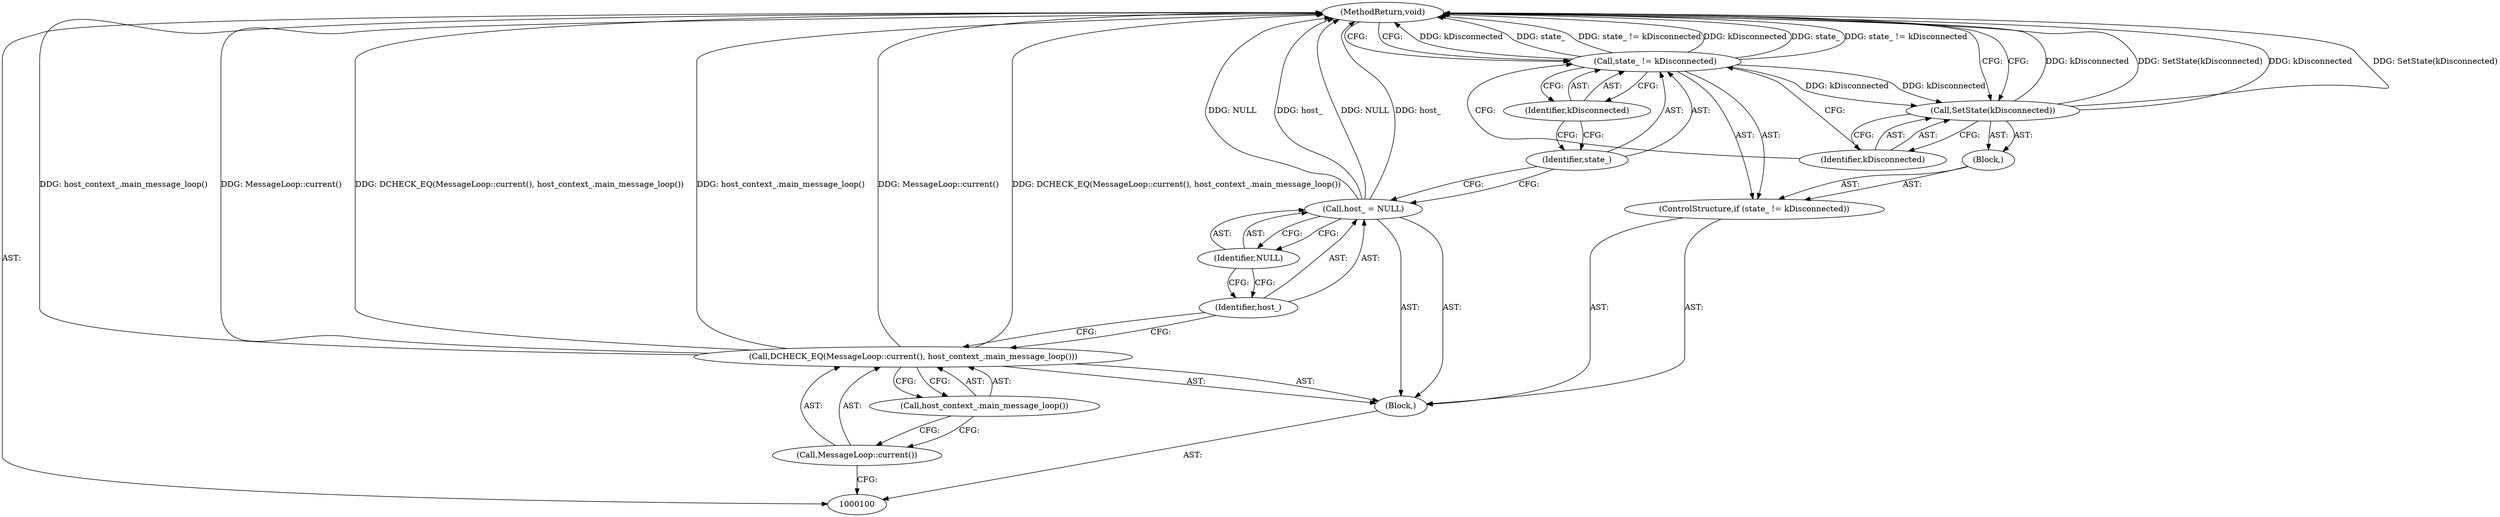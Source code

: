 digraph "1_Chrome_a46bcef82b29d30836a0f26226e3d4aca4fa9612_25" {
"1000115" [label="(MethodReturn,void)"];
"1000101" [label="(Block,)"];
"1000103" [label="(Call,MessageLoop::current())"];
"1000102" [label="(Call,DCHECK_EQ(MessageLoop::current(), host_context_.main_message_loop()))"];
"1000104" [label="(Call,host_context_.main_message_loop())"];
"1000107" [label="(Identifier,NULL)"];
"1000105" [label="(Call,host_ = NULL)"];
"1000106" [label="(Identifier,host_)"];
"1000111" [label="(Identifier,kDisconnected)"];
"1000108" [label="(ControlStructure,if (state_ != kDisconnected))"];
"1000112" [label="(Block,)"];
"1000109" [label="(Call,state_ != kDisconnected)"];
"1000110" [label="(Identifier,state_)"];
"1000114" [label="(Identifier,kDisconnected)"];
"1000113" [label="(Call,SetState(kDisconnected))"];
"1000115" -> "1000100"  [label="AST: "];
"1000115" -> "1000113"  [label="CFG: "];
"1000115" -> "1000109"  [label="CFG: "];
"1000105" -> "1000115"  [label="DDG: NULL"];
"1000105" -> "1000115"  [label="DDG: host_"];
"1000102" -> "1000115"  [label="DDG: host_context_.main_message_loop()"];
"1000102" -> "1000115"  [label="DDG: MessageLoop::current()"];
"1000102" -> "1000115"  [label="DDG: DCHECK_EQ(MessageLoop::current(), host_context_.main_message_loop())"];
"1000113" -> "1000115"  [label="DDG: kDisconnected"];
"1000113" -> "1000115"  [label="DDG: SetState(kDisconnected)"];
"1000109" -> "1000115"  [label="DDG: kDisconnected"];
"1000109" -> "1000115"  [label="DDG: state_"];
"1000109" -> "1000115"  [label="DDG: state_ != kDisconnected"];
"1000101" -> "1000100"  [label="AST: "];
"1000102" -> "1000101"  [label="AST: "];
"1000105" -> "1000101"  [label="AST: "];
"1000108" -> "1000101"  [label="AST: "];
"1000103" -> "1000102"  [label="AST: "];
"1000103" -> "1000100"  [label="CFG: "];
"1000104" -> "1000103"  [label="CFG: "];
"1000102" -> "1000101"  [label="AST: "];
"1000102" -> "1000104"  [label="CFG: "];
"1000103" -> "1000102"  [label="AST: "];
"1000104" -> "1000102"  [label="AST: "];
"1000106" -> "1000102"  [label="CFG: "];
"1000102" -> "1000115"  [label="DDG: host_context_.main_message_loop()"];
"1000102" -> "1000115"  [label="DDG: MessageLoop::current()"];
"1000102" -> "1000115"  [label="DDG: DCHECK_EQ(MessageLoop::current(), host_context_.main_message_loop())"];
"1000104" -> "1000102"  [label="AST: "];
"1000104" -> "1000103"  [label="CFG: "];
"1000102" -> "1000104"  [label="CFG: "];
"1000107" -> "1000105"  [label="AST: "];
"1000107" -> "1000106"  [label="CFG: "];
"1000105" -> "1000107"  [label="CFG: "];
"1000105" -> "1000101"  [label="AST: "];
"1000105" -> "1000107"  [label="CFG: "];
"1000106" -> "1000105"  [label="AST: "];
"1000107" -> "1000105"  [label="AST: "];
"1000110" -> "1000105"  [label="CFG: "];
"1000105" -> "1000115"  [label="DDG: NULL"];
"1000105" -> "1000115"  [label="DDG: host_"];
"1000106" -> "1000105"  [label="AST: "];
"1000106" -> "1000102"  [label="CFG: "];
"1000107" -> "1000106"  [label="CFG: "];
"1000111" -> "1000109"  [label="AST: "];
"1000111" -> "1000110"  [label="CFG: "];
"1000109" -> "1000111"  [label="CFG: "];
"1000108" -> "1000101"  [label="AST: "];
"1000109" -> "1000108"  [label="AST: "];
"1000112" -> "1000108"  [label="AST: "];
"1000112" -> "1000108"  [label="AST: "];
"1000113" -> "1000112"  [label="AST: "];
"1000109" -> "1000108"  [label="AST: "];
"1000109" -> "1000111"  [label="CFG: "];
"1000110" -> "1000109"  [label="AST: "];
"1000111" -> "1000109"  [label="AST: "];
"1000114" -> "1000109"  [label="CFG: "];
"1000115" -> "1000109"  [label="CFG: "];
"1000109" -> "1000115"  [label="DDG: kDisconnected"];
"1000109" -> "1000115"  [label="DDG: state_"];
"1000109" -> "1000115"  [label="DDG: state_ != kDisconnected"];
"1000109" -> "1000113"  [label="DDG: kDisconnected"];
"1000110" -> "1000109"  [label="AST: "];
"1000110" -> "1000105"  [label="CFG: "];
"1000111" -> "1000110"  [label="CFG: "];
"1000114" -> "1000113"  [label="AST: "];
"1000114" -> "1000109"  [label="CFG: "];
"1000113" -> "1000114"  [label="CFG: "];
"1000113" -> "1000112"  [label="AST: "];
"1000113" -> "1000114"  [label="CFG: "];
"1000114" -> "1000113"  [label="AST: "];
"1000115" -> "1000113"  [label="CFG: "];
"1000113" -> "1000115"  [label="DDG: kDisconnected"];
"1000113" -> "1000115"  [label="DDG: SetState(kDisconnected)"];
"1000109" -> "1000113"  [label="DDG: kDisconnected"];
}

